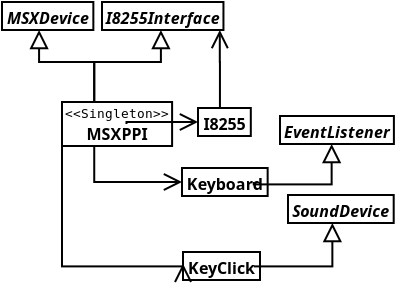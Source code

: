 <?xml version="1.0"?>
<diagram xmlns:dia="http://www.lysator.liu.se/~alla/dia/">
  <diagramdata>
    <attribute name="background">
      <color val="#ffffff"/>
    </attribute>
    <attribute name="paper">
      <composite type="paper">
        <attribute name="name">
          <string>#A4#</string>
        </attribute>
        <attribute name="tmargin">
          <real val="2.82"/>
        </attribute>
        <attribute name="bmargin">
          <real val="2.82"/>
        </attribute>
        <attribute name="lmargin">
          <real val="2.82"/>
        </attribute>
        <attribute name="rmargin">
          <real val="2.82"/>
        </attribute>
        <attribute name="is_portrait">
          <boolean val="true"/>
        </attribute>
        <attribute name="scaling">
          <real val="1"/>
        </attribute>
        <attribute name="fitto">
          <boolean val="false"/>
        </attribute>
      </composite>
    </attribute>
    <attribute name="grid">
      <composite type="grid">
        <attribute name="width_x">
          <real val="0.5"/>
        </attribute>
        <attribute name="width_y">
          <real val="0.5"/>
        </attribute>
        <attribute name="visible_x">
          <int val="1"/>
        </attribute>
        <attribute name="visible_y">
          <int val="1"/>
        </attribute>
      </composite>
    </attribute>
    <attribute name="guides">
      <composite type="guides">
        <attribute name="hguides"/>
        <attribute name="vguides"/>
      </composite>
    </attribute>
  </diagramdata>
  <layer name="Background" visible="true">
    <object type="UML - Class" version="0" id="O0">
      <attribute name="obj_pos">
        <point val="0,1"/>
      </attribute>
      <attribute name="obj_bb">
        <rectangle val="-0.05,0.95;3.759,2.45"/>
      </attribute>
      <attribute name="elem_corner">
        <point val="0,1"/>
      </attribute>
      <attribute name="elem_width">
        <real val="3.709"/>
      </attribute>
      <attribute name="elem_height">
        <real val="1.4"/>
      </attribute>
      <attribute name="name">
        <string>#MSXDevice#</string>
      </attribute>
      <attribute name="stereotype">
        <string/>
      </attribute>
      <attribute name="abstract">
        <boolean val="true"/>
      </attribute>
      <attribute name="suppress_attributes">
        <boolean val="false"/>
      </attribute>
      <attribute name="suppress_operations">
        <boolean val="false"/>
      </attribute>
      <attribute name="visible_attributes">
        <boolean val="false"/>
      </attribute>
      <attribute name="visible_operations">
        <boolean val="false"/>
      </attribute>
      <attribute name="attributes"/>
      <attribute name="operations"/>
      <attribute name="template">
        <boolean val="false"/>
      </attribute>
      <attribute name="templates"/>
    </object>
    <object type="UML - Class" version="0" id="O1">
      <attribute name="obj_pos">
        <point val="5,1"/>
      </attribute>
      <attribute name="obj_bb">
        <rectangle val="4.95,0.95;10.94,2.45"/>
      </attribute>
      <attribute name="elem_corner">
        <point val="5,1"/>
      </attribute>
      <attribute name="elem_width">
        <real val="5.89"/>
      </attribute>
      <attribute name="elem_height">
        <real val="1.4"/>
      </attribute>
      <attribute name="name">
        <string>#I8255Interface#</string>
      </attribute>
      <attribute name="stereotype">
        <string/>
      </attribute>
      <attribute name="abstract">
        <boolean val="true"/>
      </attribute>
      <attribute name="suppress_attributes">
        <boolean val="false"/>
      </attribute>
      <attribute name="suppress_operations">
        <boolean val="false"/>
      </attribute>
      <attribute name="visible_attributes">
        <boolean val="false"/>
      </attribute>
      <attribute name="visible_operations">
        <boolean val="false"/>
      </attribute>
      <attribute name="attributes"/>
      <attribute name="operations"/>
      <attribute name="template">
        <boolean val="false"/>
      </attribute>
      <attribute name="templates"/>
    </object>
    <object type="UML - Class" version="0" id="O2">
      <attribute name="obj_pos">
        <point val="3,6"/>
      </attribute>
      <attribute name="obj_bb">
        <rectangle val="2.95,5.95;6.274,8.25"/>
      </attribute>
      <attribute name="elem_corner">
        <point val="3,6"/>
      </attribute>
      <attribute name="elem_width">
        <real val="3.224"/>
      </attribute>
      <attribute name="elem_height">
        <real val="2.2"/>
      </attribute>
      <attribute name="name">
        <string>#MSXPPI#</string>
      </attribute>
      <attribute name="stereotype">
        <string>#Singleton#</string>
      </attribute>
      <attribute name="abstract">
        <boolean val="false"/>
      </attribute>
      <attribute name="suppress_attributes">
        <boolean val="false"/>
      </attribute>
      <attribute name="suppress_operations">
        <boolean val="false"/>
      </attribute>
      <attribute name="visible_attributes">
        <boolean val="false"/>
      </attribute>
      <attribute name="visible_operations">
        <boolean val="false"/>
      </attribute>
      <attribute name="attributes"/>
      <attribute name="operations"/>
      <attribute name="template">
        <boolean val="false"/>
      </attribute>
      <attribute name="templates"/>
    </object>
    <object type="UML - Class" version="0" id="O3">
      <attribute name="obj_pos">
        <point val="9.8,6.3"/>
      </attribute>
      <attribute name="obj_bb">
        <rectangle val="9.75,6.25;12.044,7.75"/>
      </attribute>
      <attribute name="elem_corner">
        <point val="9.8,6.3"/>
      </attribute>
      <attribute name="elem_width">
        <real val="2.194"/>
      </attribute>
      <attribute name="elem_height">
        <real val="1.4"/>
      </attribute>
      <attribute name="name">
        <string>#I8255#</string>
      </attribute>
      <attribute name="stereotype">
        <string/>
      </attribute>
      <attribute name="abstract">
        <boolean val="false"/>
      </attribute>
      <attribute name="suppress_attributes">
        <boolean val="false"/>
      </attribute>
      <attribute name="suppress_operations">
        <boolean val="false"/>
      </attribute>
      <attribute name="visible_attributes">
        <boolean val="false"/>
      </attribute>
      <attribute name="visible_operations">
        <boolean val="false"/>
      </attribute>
      <attribute name="attributes"/>
      <attribute name="operations"/>
      <attribute name="template">
        <boolean val="false"/>
      </attribute>
      <attribute name="templates"/>
    </object>
    <object type="UML - Class" version="0" id="O4">
      <attribute name="obj_pos">
        <point val="9,9.3"/>
      </attribute>
      <attribute name="obj_bb">
        <rectangle val="8.95,9.25;12.638,10.75"/>
      </attribute>
      <attribute name="elem_corner">
        <point val="9,9.3"/>
      </attribute>
      <attribute name="elem_width">
        <real val="3.588"/>
      </attribute>
      <attribute name="elem_height">
        <real val="1.4"/>
      </attribute>
      <attribute name="name">
        <string>#Keyboard#</string>
      </attribute>
      <attribute name="stereotype">
        <string/>
      </attribute>
      <attribute name="abstract">
        <boolean val="false"/>
      </attribute>
      <attribute name="suppress_attributes">
        <boolean val="false"/>
      </attribute>
      <attribute name="suppress_operations">
        <boolean val="false"/>
      </attribute>
      <attribute name="visible_attributes">
        <boolean val="false"/>
      </attribute>
      <attribute name="visible_operations">
        <boolean val="false"/>
      </attribute>
      <attribute name="attributes"/>
      <attribute name="operations"/>
      <attribute name="template">
        <boolean val="false"/>
      </attribute>
      <attribute name="templates"/>
    </object>
    <object type="UML - Class" version="0" id="O5">
      <attribute name="obj_pos">
        <point val="9.05,13.5"/>
      </attribute>
      <attribute name="obj_bb">
        <rectangle val="9,13.45;12.688,14.95"/>
      </attribute>
      <attribute name="elem_corner">
        <point val="9.05,13.5"/>
      </attribute>
      <attribute name="elem_width">
        <real val="3.588"/>
      </attribute>
      <attribute name="elem_height">
        <real val="1.4"/>
      </attribute>
      <attribute name="name">
        <string>#KeyClick#</string>
      </attribute>
      <attribute name="stereotype">
        <string/>
      </attribute>
      <attribute name="abstract">
        <boolean val="false"/>
      </attribute>
      <attribute name="suppress_attributes">
        <boolean val="false"/>
      </attribute>
      <attribute name="suppress_operations">
        <boolean val="false"/>
      </attribute>
      <attribute name="visible_attributes">
        <boolean val="false"/>
      </attribute>
      <attribute name="visible_operations">
        <boolean val="false"/>
      </attribute>
      <attribute name="attributes"/>
      <attribute name="operations"/>
      <attribute name="template">
        <boolean val="false"/>
      </attribute>
      <attribute name="templates"/>
    </object>
    <object type="UML - Class" version="0" id="O6">
      <attribute name="obj_pos">
        <point val="13.9,6.7"/>
      </attribute>
      <attribute name="obj_bb">
        <rectangle val="13.85,6.65;19.113,8.15"/>
      </attribute>
      <attribute name="elem_corner">
        <point val="13.9,6.7"/>
      </attribute>
      <attribute name="elem_width">
        <real val="5.163"/>
      </attribute>
      <attribute name="elem_height">
        <real val="1.4"/>
      </attribute>
      <attribute name="name">
        <string>#EventListener#</string>
      </attribute>
      <attribute name="stereotype">
        <string/>
      </attribute>
      <attribute name="abstract">
        <boolean val="true"/>
      </attribute>
      <attribute name="suppress_attributes">
        <boolean val="false"/>
      </attribute>
      <attribute name="suppress_operations">
        <boolean val="false"/>
      </attribute>
      <attribute name="visible_attributes">
        <boolean val="false"/>
      </attribute>
      <attribute name="visible_operations">
        <boolean val="false"/>
      </attribute>
      <attribute name="attributes"/>
      <attribute name="operations"/>
      <attribute name="template">
        <boolean val="false"/>
      </attribute>
      <attribute name="templates"/>
    </object>
    <object type="UML - Class" version="0" id="O7">
      <attribute name="obj_pos">
        <point val="14.3,10.65"/>
      </attribute>
      <attribute name="obj_bb">
        <rectangle val="14.25,10.6;18.786,12.1"/>
      </attribute>
      <attribute name="elem_corner">
        <point val="14.3,10.65"/>
      </attribute>
      <attribute name="elem_width">
        <real val="4.436"/>
      </attribute>
      <attribute name="elem_height">
        <real val="1.4"/>
      </attribute>
      <attribute name="name">
        <string>#SoundDevice#</string>
      </attribute>
      <attribute name="stereotype">
        <string/>
      </attribute>
      <attribute name="abstract">
        <boolean val="true"/>
      </attribute>
      <attribute name="suppress_attributes">
        <boolean val="false"/>
      </attribute>
      <attribute name="suppress_operations">
        <boolean val="false"/>
      </attribute>
      <attribute name="visible_attributes">
        <boolean val="false"/>
      </attribute>
      <attribute name="visible_operations">
        <boolean val="false"/>
      </attribute>
      <attribute name="attributes"/>
      <attribute name="operations"/>
      <attribute name="template">
        <boolean val="false"/>
      </attribute>
      <attribute name="templates"/>
    </object>
    <object type="UML - Generalization" version="0" id="O8">
      <attribute name="obj_pos">
        <point val="1.854,2.4"/>
      </attribute>
      <attribute name="obj_bb">
        <rectangle val="1.004,1.55;5.462,6.85"/>
      </attribute>
      <attribute name="orth_points">
        <point val="1.854,2.4"/>
        <point val="1.854,4"/>
        <point val="4.612,4"/>
        <point val="4.612,6"/>
      </attribute>
      <attribute name="orth_orient">
        <enum val="1"/>
        <enum val="0"/>
        <enum val="1"/>
      </attribute>
      <attribute name="name">
        <string/>
      </attribute>
      <attribute name="stereotype">
        <string/>
      </attribute>
      <connections>
        <connection handle="0" to="O0" connection="6"/>
        <connection handle="1" to="O2" connection="1"/>
      </connections>
    </object>
    <object type="UML - Generalization" version="0" id="O9">
      <attribute name="obj_pos">
        <point val="7.945,2.4"/>
      </attribute>
      <attribute name="obj_bb">
        <rectangle val="3.762,1.55;8.795,6.85"/>
      </attribute>
      <attribute name="orth_points">
        <point val="7.945,2.4"/>
        <point val="7.945,4"/>
        <point val="4.612,4"/>
        <point val="4.612,6"/>
      </attribute>
      <attribute name="orth_orient">
        <enum val="1"/>
        <enum val="0"/>
        <enum val="1"/>
      </attribute>
      <attribute name="name">
        <string/>
      </attribute>
      <attribute name="stereotype">
        <string/>
      </attribute>
      <connections>
        <connection handle="0" to="O1" connection="6"/>
        <connection handle="1" to="O2" connection="1"/>
      </connections>
    </object>
    <object type="UML - Association" version="0" id="O10">
      <attribute name="obj_pos">
        <point val="6.224,7.1"/>
      </attribute>
      <attribute name="obj_bb">
        <rectangle val="4.774,5.55;11.25,8.7"/>
      </attribute>
      <attribute name="orth_points">
        <point val="6.224,7.1"/>
        <point val="6.224,7"/>
        <point val="9.8,7"/>
        <point val="9.8,7"/>
      </attribute>
      <attribute name="orth_orient">
        <enum val="1"/>
        <enum val="0"/>
        <enum val="1"/>
      </attribute>
      <attribute name="name">
        <string/>
      </attribute>
      <attribute name="direction">
        <enum val="0"/>
      </attribute>
      <attribute name="ends">
        <composite>
          <attribute name="role">
            <string/>
          </attribute>
          <attribute name="multiplicity">
            <string/>
          </attribute>
          <attribute name="arrow">
            <boolean val="false"/>
          </attribute>
          <attribute name="aggregate">
            <enum val="0"/>
          </attribute>
        </composite>
        <composite>
          <attribute name="role">
            <string/>
          </attribute>
          <attribute name="multiplicity">
            <string/>
          </attribute>
          <attribute name="arrow">
            <boolean val="true"/>
          </attribute>
          <attribute name="aggregate">
            <enum val="0"/>
          </attribute>
        </composite>
      </attribute>
      <connections>
        <connection handle="0" to="O2" connection="4"/>
        <connection handle="1" to="O3" connection="3"/>
      </connections>
    </object>
    <object type="UML - Association" version="0" id="O11">
      <attribute name="obj_pos">
        <point val="10.897,6.3"/>
      </attribute>
      <attribute name="obj_bb">
        <rectangle val="9.44,0.95;12.347,7.9"/>
      </attribute>
      <attribute name="orth_points">
        <point val="10.897,6.3"/>
        <point val="10.897,4"/>
        <point val="10.89,4"/>
        <point val="10.89,2.4"/>
      </attribute>
      <attribute name="orth_orient">
        <enum val="1"/>
        <enum val="0"/>
        <enum val="1"/>
      </attribute>
      <attribute name="name">
        <string/>
      </attribute>
      <attribute name="direction">
        <enum val="0"/>
      </attribute>
      <attribute name="ends">
        <composite>
          <attribute name="role">
            <string/>
          </attribute>
          <attribute name="multiplicity">
            <string/>
          </attribute>
          <attribute name="arrow">
            <boolean val="false"/>
          </attribute>
          <attribute name="aggregate">
            <enum val="0"/>
          </attribute>
        </composite>
        <composite>
          <attribute name="role">
            <string/>
          </attribute>
          <attribute name="multiplicity">
            <string/>
          </attribute>
          <attribute name="arrow">
            <boolean val="true"/>
          </attribute>
          <attribute name="aggregate">
            <enum val="0"/>
          </attribute>
        </composite>
      </attribute>
      <connections>
        <connection handle="0" to="O3" connection="1"/>
        <connection handle="1" to="O1" connection="7"/>
      </connections>
    </object>
    <object type="UML - Association" version="0" id="O12">
      <attribute name="obj_pos">
        <point val="4.612,8.2"/>
      </attribute>
      <attribute name="obj_bb">
        <rectangle val="3.162,6.75;10.45,11.6"/>
      </attribute>
      <attribute name="orth_points">
        <point val="4.612,8.2"/>
        <point val="4.612,10"/>
        <point val="9,10"/>
        <point val="9,10"/>
      </attribute>
      <attribute name="orth_orient">
        <enum val="1"/>
        <enum val="0"/>
        <enum val="1"/>
      </attribute>
      <attribute name="name">
        <string/>
      </attribute>
      <attribute name="direction">
        <enum val="0"/>
      </attribute>
      <attribute name="ends">
        <composite>
          <attribute name="role">
            <string/>
          </attribute>
          <attribute name="multiplicity">
            <string/>
          </attribute>
          <attribute name="arrow">
            <boolean val="false"/>
          </attribute>
          <attribute name="aggregate">
            <enum val="0"/>
          </attribute>
        </composite>
        <composite>
          <attribute name="role">
            <string/>
          </attribute>
          <attribute name="multiplicity">
            <string/>
          </attribute>
          <attribute name="arrow">
            <boolean val="true"/>
          </attribute>
          <attribute name="aggregate">
            <enum val="0"/>
          </attribute>
        </composite>
      </attribute>
      <connections>
        <connection handle="0" to="O2" connection="6"/>
        <connection handle="1" to="O4" connection="3"/>
      </connections>
    </object>
    <object type="UML - Association" version="0" id="O13">
      <attribute name="obj_pos">
        <point val="3,8.2"/>
      </attribute>
      <attribute name="obj_bb">
        <rectangle val="1.55,6.75;10.5,15.8"/>
      </attribute>
      <attribute name="orth_points">
        <point val="3,8.2"/>
        <point val="3,14.22"/>
        <point val="9.05,14.22"/>
        <point val="9.05,14.2"/>
      </attribute>
      <attribute name="orth_orient">
        <enum val="1"/>
        <enum val="0"/>
        <enum val="1"/>
      </attribute>
      <attribute name="name">
        <string/>
      </attribute>
      <attribute name="direction">
        <enum val="0"/>
      </attribute>
      <attribute name="ends">
        <composite>
          <attribute name="role">
            <string/>
          </attribute>
          <attribute name="multiplicity">
            <string/>
          </attribute>
          <attribute name="arrow">
            <boolean val="false"/>
          </attribute>
          <attribute name="aggregate">
            <enum val="0"/>
          </attribute>
        </composite>
        <composite>
          <attribute name="role">
            <string/>
          </attribute>
          <attribute name="multiplicity">
            <string/>
          </attribute>
          <attribute name="arrow">
            <boolean val="true"/>
          </attribute>
          <attribute name="aggregate">
            <enum val="0"/>
          </attribute>
        </composite>
      </attribute>
      <connections>
        <connection handle="0" to="O2" connection="5"/>
        <connection handle="1" to="O5" connection="3"/>
      </connections>
    </object>
    <object type="UML - Generalization" version="0" id="O14">
      <attribute name="obj_pos">
        <point val="16.482,8.1"/>
      </attribute>
      <attribute name="obj_bb">
        <rectangle val="11.738,7.25;17.332,10.97"/>
      </attribute>
      <attribute name="orth_points">
        <point val="16.482,8.1"/>
        <point val="16.482,10.12"/>
        <point val="12.588,10.12"/>
        <point val="12.588,10"/>
      </attribute>
      <attribute name="orth_orient">
        <enum val="1"/>
        <enum val="0"/>
        <enum val="1"/>
      </attribute>
      <attribute name="name">
        <string/>
      </attribute>
      <attribute name="stereotype">
        <string/>
      </attribute>
      <connections>
        <connection handle="0" to="O6" connection="6"/>
        <connection handle="1" to="O4" connection="4"/>
      </connections>
    </object>
    <object type="UML - Generalization" version="0" id="O15">
      <attribute name="obj_pos">
        <point val="16.518,12.05"/>
      </attribute>
      <attribute name="obj_bb">
        <rectangle val="11.788,11.2;17.368,15.07"/>
      </attribute>
      <attribute name="orth_points">
        <point val="16.518,12.05"/>
        <point val="16.518,14.22"/>
        <point val="12.638,14.22"/>
        <point val="12.638,14.2"/>
      </attribute>
      <attribute name="orth_orient">
        <enum val="1"/>
        <enum val="0"/>
        <enum val="1"/>
      </attribute>
      <attribute name="name">
        <string/>
      </attribute>
      <attribute name="stereotype">
        <string/>
      </attribute>
      <connections>
        <connection handle="0" to="O7" connection="6"/>
        <connection handle="1" to="O5" connection="4"/>
      </connections>
    </object>
  </layer>
</diagram>

